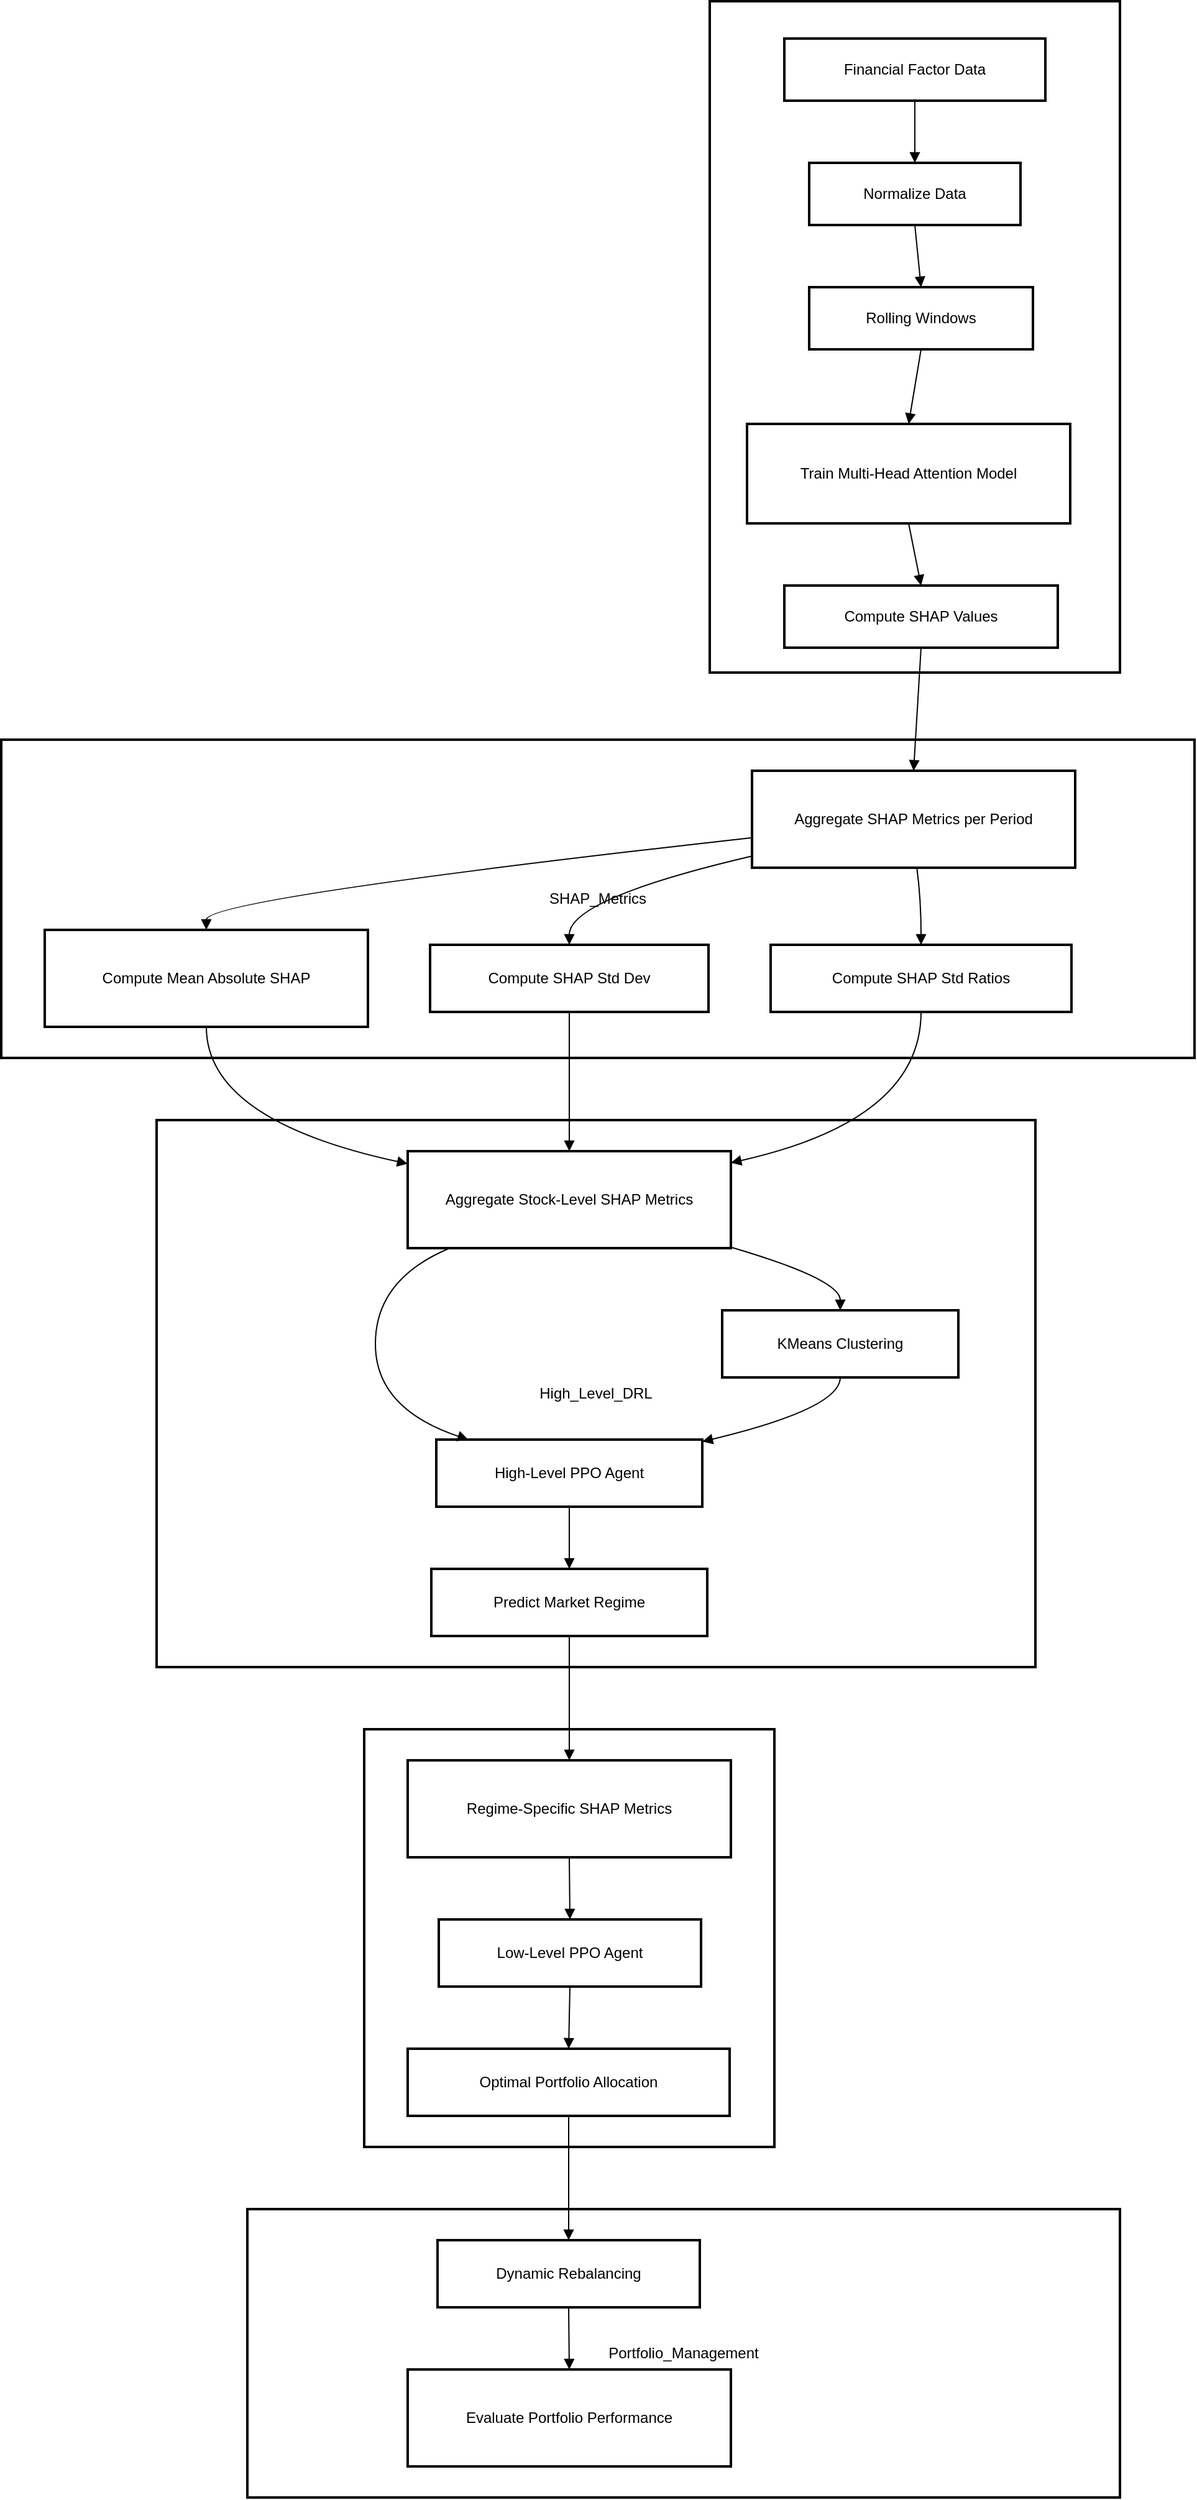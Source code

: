 <mxfile version="26.2.2">
  <diagram name="Page-1" id="fBnal-IAj5ZesWn_x8LH">
    <mxGraphModel dx="2184" dy="1666" grid="1" gridSize="10" guides="1" tooltips="1" connect="1" arrows="1" fold="1" page="1" pageScale="1" pageWidth="850" pageHeight="1100" math="0" shadow="0">
      <root>
        <mxCell id="0" />
        <mxCell id="1" parent="0" />
        <mxCell id="zM75ML-RmSuDYB4CsPwu-138" value="Portfolio_Management" style="whiteSpace=wrap;strokeWidth=2;" vertex="1" parent="1">
          <mxGeometry x="218" y="1796" width="702" height="232" as="geometry" />
        </mxCell>
        <mxCell id="zM75ML-RmSuDYB4CsPwu-139" value="Low_Level_DRL" style="whiteSpace=wrap;strokeWidth=2;" vertex="1" parent="1">
          <mxGeometry x="312" y="1410" width="330" height="336" as="geometry" />
        </mxCell>
        <mxCell id="zM75ML-RmSuDYB4CsPwu-140" value="High_Level_DRL" style="whiteSpace=wrap;strokeWidth=2;" vertex="1" parent="1">
          <mxGeometry x="145" y="920" width="707" height="440" as="geometry" />
        </mxCell>
        <mxCell id="zM75ML-RmSuDYB4CsPwu-141" value="SHAP_Metrics" style="whiteSpace=wrap;strokeWidth=2;" vertex="1" parent="1">
          <mxGeometry x="20" y="614" width="960" height="256" as="geometry" />
        </mxCell>
        <mxCell id="zM75ML-RmSuDYB4CsPwu-142" value="Data_Preparation" style="whiteSpace=wrap;strokeWidth=2;" vertex="1" parent="1">
          <mxGeometry x="590" y="20" width="330" height="540" as="geometry" />
        </mxCell>
        <mxCell id="zM75ML-RmSuDYB4CsPwu-143" value="Financial Factor Data" style="whiteSpace=wrap;strokeWidth=2;" vertex="1" parent="1">
          <mxGeometry x="650" y="50" width="210" height="50" as="geometry" />
        </mxCell>
        <mxCell id="zM75ML-RmSuDYB4CsPwu-144" value="Normalize Data" style="whiteSpace=wrap;strokeWidth=2;" vertex="1" parent="1">
          <mxGeometry x="670" y="150" width="170" height="50" as="geometry" />
        </mxCell>
        <mxCell id="zM75ML-RmSuDYB4CsPwu-145" value="Rolling Windows" style="whiteSpace=wrap;strokeWidth=2;" vertex="1" parent="1">
          <mxGeometry x="670" y="250" width="180" height="50" as="geometry" />
        </mxCell>
        <mxCell id="zM75ML-RmSuDYB4CsPwu-146" value="Train Multi-Head Attention Model" style="whiteSpace=wrap;strokeWidth=2;" vertex="1" parent="1">
          <mxGeometry x="620" y="360" width="260" height="80" as="geometry" />
        </mxCell>
        <mxCell id="zM75ML-RmSuDYB4CsPwu-147" value="Compute SHAP Values" style="whiteSpace=wrap;strokeWidth=2;" vertex="1" parent="1">
          <mxGeometry x="650" y="490" width="220" height="50" as="geometry" />
        </mxCell>
        <mxCell id="zM75ML-RmSuDYB4CsPwu-148" value="Aggregate SHAP Metrics per Period" style="whiteSpace=wrap;strokeWidth=2;" vertex="1" parent="1">
          <mxGeometry x="624" y="639" width="260" height="78" as="geometry" />
        </mxCell>
        <mxCell id="zM75ML-RmSuDYB4CsPwu-149" value="Compute Mean Absolute SHAP" style="whiteSpace=wrap;strokeWidth=2;" vertex="1" parent="1">
          <mxGeometry x="55" y="767" width="260" height="78" as="geometry" />
        </mxCell>
        <mxCell id="zM75ML-RmSuDYB4CsPwu-150" value="Compute SHAP Std Dev" style="whiteSpace=wrap;strokeWidth=2;" vertex="1" parent="1">
          <mxGeometry x="365" y="779" width="224" height="54" as="geometry" />
        </mxCell>
        <mxCell id="zM75ML-RmSuDYB4CsPwu-151" value="Compute SHAP Std Ratios" style="whiteSpace=wrap;strokeWidth=2;" vertex="1" parent="1">
          <mxGeometry x="639" y="779" width="242" height="54" as="geometry" />
        </mxCell>
        <mxCell id="zM75ML-RmSuDYB4CsPwu-153" value="Aggregate Stock-Level SHAP Metrics" style="whiteSpace=wrap;strokeWidth=2;" vertex="1" parent="1">
          <mxGeometry x="347" y="945" width="260" height="78" as="geometry" />
        </mxCell>
        <mxCell id="zM75ML-RmSuDYB4CsPwu-154" value="KMeans Clustering" style="whiteSpace=wrap;strokeWidth=2;" vertex="1" parent="1">
          <mxGeometry x="600" y="1073" width="190" height="54" as="geometry" />
        </mxCell>
        <mxCell id="zM75ML-RmSuDYB4CsPwu-155" value="High-Level PPO Agent" style="whiteSpace=wrap;strokeWidth=2;" vertex="1" parent="1">
          <mxGeometry x="370" y="1177" width="214" height="54" as="geometry" />
        </mxCell>
        <mxCell id="zM75ML-RmSuDYB4CsPwu-156" value="Predict Market Regime" style="whiteSpace=wrap;strokeWidth=2;" vertex="1" parent="1">
          <mxGeometry x="366" y="1281" width="222" height="54" as="geometry" />
        </mxCell>
        <mxCell id="zM75ML-RmSuDYB4CsPwu-157" value="Regime-Specific SHAP Metrics" style="whiteSpace=wrap;strokeWidth=2;" vertex="1" parent="1">
          <mxGeometry x="347" y="1435" width="260" height="78" as="geometry" />
        </mxCell>
        <mxCell id="zM75ML-RmSuDYB4CsPwu-158" value="Low-Level PPO Agent" style="whiteSpace=wrap;strokeWidth=2;" vertex="1" parent="1">
          <mxGeometry x="372" y="1563" width="211" height="54" as="geometry" />
        </mxCell>
        <mxCell id="zM75ML-RmSuDYB4CsPwu-159" value="Optimal Portfolio Allocation" style="whiteSpace=wrap;strokeWidth=2;" vertex="1" parent="1">
          <mxGeometry x="347" y="1667" width="259" height="54" as="geometry" />
        </mxCell>
        <mxCell id="zM75ML-RmSuDYB4CsPwu-160" value="Dynamic Rebalancing" style="whiteSpace=wrap;strokeWidth=2;" vertex="1" parent="1">
          <mxGeometry x="371" y="1821" width="211" height="54" as="geometry" />
        </mxCell>
        <mxCell id="zM75ML-RmSuDYB4CsPwu-161" value="Evaluate Portfolio Performance" style="whiteSpace=wrap;strokeWidth=2;" vertex="1" parent="1">
          <mxGeometry x="347" y="1925" width="260" height="78" as="geometry" />
        </mxCell>
        <mxCell id="zM75ML-RmSuDYB4CsPwu-165" value="" style="curved=1;startArrow=none;endArrow=block;exitX=0.5;exitY=1;entryX=0.5;entryY=0;rounded=0;" edge="1" parent="1" source="zM75ML-RmSuDYB4CsPwu-143" target="zM75ML-RmSuDYB4CsPwu-144">
          <mxGeometry relative="1" as="geometry">
            <Array as="points" />
          </mxGeometry>
        </mxCell>
        <mxCell id="zM75ML-RmSuDYB4CsPwu-166" value="" style="curved=1;startArrow=none;endArrow=block;exitX=0.5;exitY=1;entryX=0.5;entryY=0;rounded=0;" edge="1" parent="1" source="zM75ML-RmSuDYB4CsPwu-144" target="zM75ML-RmSuDYB4CsPwu-145">
          <mxGeometry relative="1" as="geometry">
            <Array as="points" />
          </mxGeometry>
        </mxCell>
        <mxCell id="zM75ML-RmSuDYB4CsPwu-167" value="" style="curved=1;startArrow=none;endArrow=block;exitX=0.5;exitY=1;entryX=0.5;entryY=0;rounded=0;" edge="1" parent="1" source="zM75ML-RmSuDYB4CsPwu-145" target="zM75ML-RmSuDYB4CsPwu-146">
          <mxGeometry relative="1" as="geometry">
            <Array as="points" />
          </mxGeometry>
        </mxCell>
        <mxCell id="zM75ML-RmSuDYB4CsPwu-168" value="" style="curved=1;startArrow=none;endArrow=block;exitX=0.5;exitY=1;entryX=0.5;entryY=0;rounded=0;" edge="1" parent="1" source="zM75ML-RmSuDYB4CsPwu-146" target="zM75ML-RmSuDYB4CsPwu-147">
          <mxGeometry relative="1" as="geometry">
            <Array as="points" />
          </mxGeometry>
        </mxCell>
        <mxCell id="zM75ML-RmSuDYB4CsPwu-169" value="" style="curved=1;startArrow=none;endArrow=block;exitX=0.5;exitY=1;entryX=0.5;entryY=0;rounded=0;" edge="1" parent="1" source="zM75ML-RmSuDYB4CsPwu-147" target="zM75ML-RmSuDYB4CsPwu-148">
          <mxGeometry relative="1" as="geometry">
            <Array as="points" />
          </mxGeometry>
        </mxCell>
        <mxCell id="zM75ML-RmSuDYB4CsPwu-170" value="" style="curved=1;startArrow=none;endArrow=block;exitX=0;exitY=0.69;entryX=0.5;entryY=0;rounded=0;" edge="1" parent="1" source="zM75ML-RmSuDYB4CsPwu-148" target="zM75ML-RmSuDYB4CsPwu-149">
          <mxGeometry relative="1" as="geometry">
            <Array as="points">
              <mxPoint x="185" y="742" />
            </Array>
          </mxGeometry>
        </mxCell>
        <mxCell id="zM75ML-RmSuDYB4CsPwu-171" value="" style="curved=1;startArrow=none;endArrow=block;exitX=0;exitY=0.88;entryX=0.5;entryY=0;rounded=0;" edge="1" parent="1" source="zM75ML-RmSuDYB4CsPwu-148" target="zM75ML-RmSuDYB4CsPwu-150">
          <mxGeometry relative="1" as="geometry">
            <Array as="points">
              <mxPoint x="477" y="742" />
            </Array>
          </mxGeometry>
        </mxCell>
        <mxCell id="zM75ML-RmSuDYB4CsPwu-172" value="" style="curved=1;startArrow=none;endArrow=block;exitX=0.51;exitY=1;entryX=0.5;entryY=0;rounded=0;" edge="1" parent="1" source="zM75ML-RmSuDYB4CsPwu-148" target="zM75ML-RmSuDYB4CsPwu-151">
          <mxGeometry relative="1" as="geometry">
            <Array as="points">
              <mxPoint x="760" y="742" />
            </Array>
          </mxGeometry>
        </mxCell>
        <mxCell id="zM75ML-RmSuDYB4CsPwu-174" value="" style="curved=1;startArrow=none;endArrow=block;exitX=0.5;exitY=1;entryX=0;entryY=0.13;rounded=0;" edge="1" parent="1" source="zM75ML-RmSuDYB4CsPwu-149" target="zM75ML-RmSuDYB4CsPwu-153">
          <mxGeometry relative="1" as="geometry">
            <Array as="points">
              <mxPoint x="185" y="920" />
            </Array>
          </mxGeometry>
        </mxCell>
        <mxCell id="zM75ML-RmSuDYB4CsPwu-175" value="" style="curved=1;startArrow=none;endArrow=block;exitX=0.5;exitY=1;entryX=0.5;entryY=0;rounded=0;" edge="1" parent="1" source="zM75ML-RmSuDYB4CsPwu-150" target="zM75ML-RmSuDYB4CsPwu-153">
          <mxGeometry relative="1" as="geometry">
            <Array as="points">
              <mxPoint x="477" y="920" />
            </Array>
          </mxGeometry>
        </mxCell>
        <mxCell id="zM75ML-RmSuDYB4CsPwu-176" value="" style="curved=1;startArrow=none;endArrow=block;exitX=0.5;exitY=1;entryX=1;entryY=0.12;rounded=0;" edge="1" parent="1" source="zM75ML-RmSuDYB4CsPwu-151" target="zM75ML-RmSuDYB4CsPwu-153">
          <mxGeometry relative="1" as="geometry">
            <Array as="points">
              <mxPoint x="760" y="920" />
            </Array>
          </mxGeometry>
        </mxCell>
        <mxCell id="zM75ML-RmSuDYB4CsPwu-177" value="" style="curved=1;startArrow=none;endArrow=block;exitX=1;exitY=0.99;entryX=0.5;entryY=0;rounded=0;" edge="1" parent="1" source="zM75ML-RmSuDYB4CsPwu-153" target="zM75ML-RmSuDYB4CsPwu-154">
          <mxGeometry relative="1" as="geometry">
            <Array as="points">
              <mxPoint x="695" y="1048" />
            </Array>
          </mxGeometry>
        </mxCell>
        <mxCell id="zM75ML-RmSuDYB4CsPwu-178" value="" style="curved=1;startArrow=none;endArrow=block;exitX=0.13;exitY=1;entryX=0.12;entryY=0;rounded=0;" edge="1" parent="1" source="zM75ML-RmSuDYB4CsPwu-153" target="zM75ML-RmSuDYB4CsPwu-155">
          <mxGeometry relative="1" as="geometry">
            <Array as="points">
              <mxPoint x="321" y="1048" />
              <mxPoint x="321" y="1152" />
            </Array>
          </mxGeometry>
        </mxCell>
        <mxCell id="zM75ML-RmSuDYB4CsPwu-179" value="" style="curved=1;startArrow=none;endArrow=block;exitX=0.5;exitY=1;entryX=1;entryY=0.03;rounded=0;" edge="1" parent="1" source="zM75ML-RmSuDYB4CsPwu-154" target="zM75ML-RmSuDYB4CsPwu-155">
          <mxGeometry relative="1" as="geometry">
            <Array as="points">
              <mxPoint x="695" y="1152" />
            </Array>
          </mxGeometry>
        </mxCell>
        <mxCell id="zM75ML-RmSuDYB4CsPwu-180" value="" style="curved=1;startArrow=none;endArrow=block;exitX=0.5;exitY=1;entryX=0.5;entryY=0;rounded=0;" edge="1" parent="1" source="zM75ML-RmSuDYB4CsPwu-155" target="zM75ML-RmSuDYB4CsPwu-156">
          <mxGeometry relative="1" as="geometry">
            <Array as="points" />
          </mxGeometry>
        </mxCell>
        <mxCell id="zM75ML-RmSuDYB4CsPwu-181" value="" style="curved=1;startArrow=none;endArrow=block;exitX=0.5;exitY=1;entryX=0.5;entryY=0;rounded=0;" edge="1" parent="1" source="zM75ML-RmSuDYB4CsPwu-156" target="zM75ML-RmSuDYB4CsPwu-157">
          <mxGeometry relative="1" as="geometry">
            <Array as="points" />
          </mxGeometry>
        </mxCell>
        <mxCell id="zM75ML-RmSuDYB4CsPwu-182" value="" style="curved=1;startArrow=none;endArrow=block;exitX=0.5;exitY=1;entryX=0.5;entryY=0;rounded=0;" edge="1" parent="1" source="zM75ML-RmSuDYB4CsPwu-157" target="zM75ML-RmSuDYB4CsPwu-158">
          <mxGeometry relative="1" as="geometry">
            <Array as="points" />
          </mxGeometry>
        </mxCell>
        <mxCell id="zM75ML-RmSuDYB4CsPwu-183" value="" style="curved=1;startArrow=none;endArrow=block;exitX=0.5;exitY=1;entryX=0.5;entryY=0;rounded=0;" edge="1" parent="1" source="zM75ML-RmSuDYB4CsPwu-158" target="zM75ML-RmSuDYB4CsPwu-159">
          <mxGeometry relative="1" as="geometry">
            <Array as="points" />
          </mxGeometry>
        </mxCell>
        <mxCell id="zM75ML-RmSuDYB4CsPwu-184" value="" style="curved=1;startArrow=none;endArrow=block;exitX=0.5;exitY=1;entryX=0.5;entryY=0;rounded=0;" edge="1" parent="1" source="zM75ML-RmSuDYB4CsPwu-159" target="zM75ML-RmSuDYB4CsPwu-160">
          <mxGeometry relative="1" as="geometry">
            <Array as="points" />
          </mxGeometry>
        </mxCell>
        <mxCell id="zM75ML-RmSuDYB4CsPwu-185" value="" style="curved=1;startArrow=none;endArrow=block;exitX=0.5;exitY=1;entryX=0.5;entryY=0;rounded=0;" edge="1" parent="1" source="zM75ML-RmSuDYB4CsPwu-160" target="zM75ML-RmSuDYB4CsPwu-161">
          <mxGeometry relative="1" as="geometry">
            <Array as="points" />
          </mxGeometry>
        </mxCell>
      </root>
    </mxGraphModel>
  </diagram>
</mxfile>
